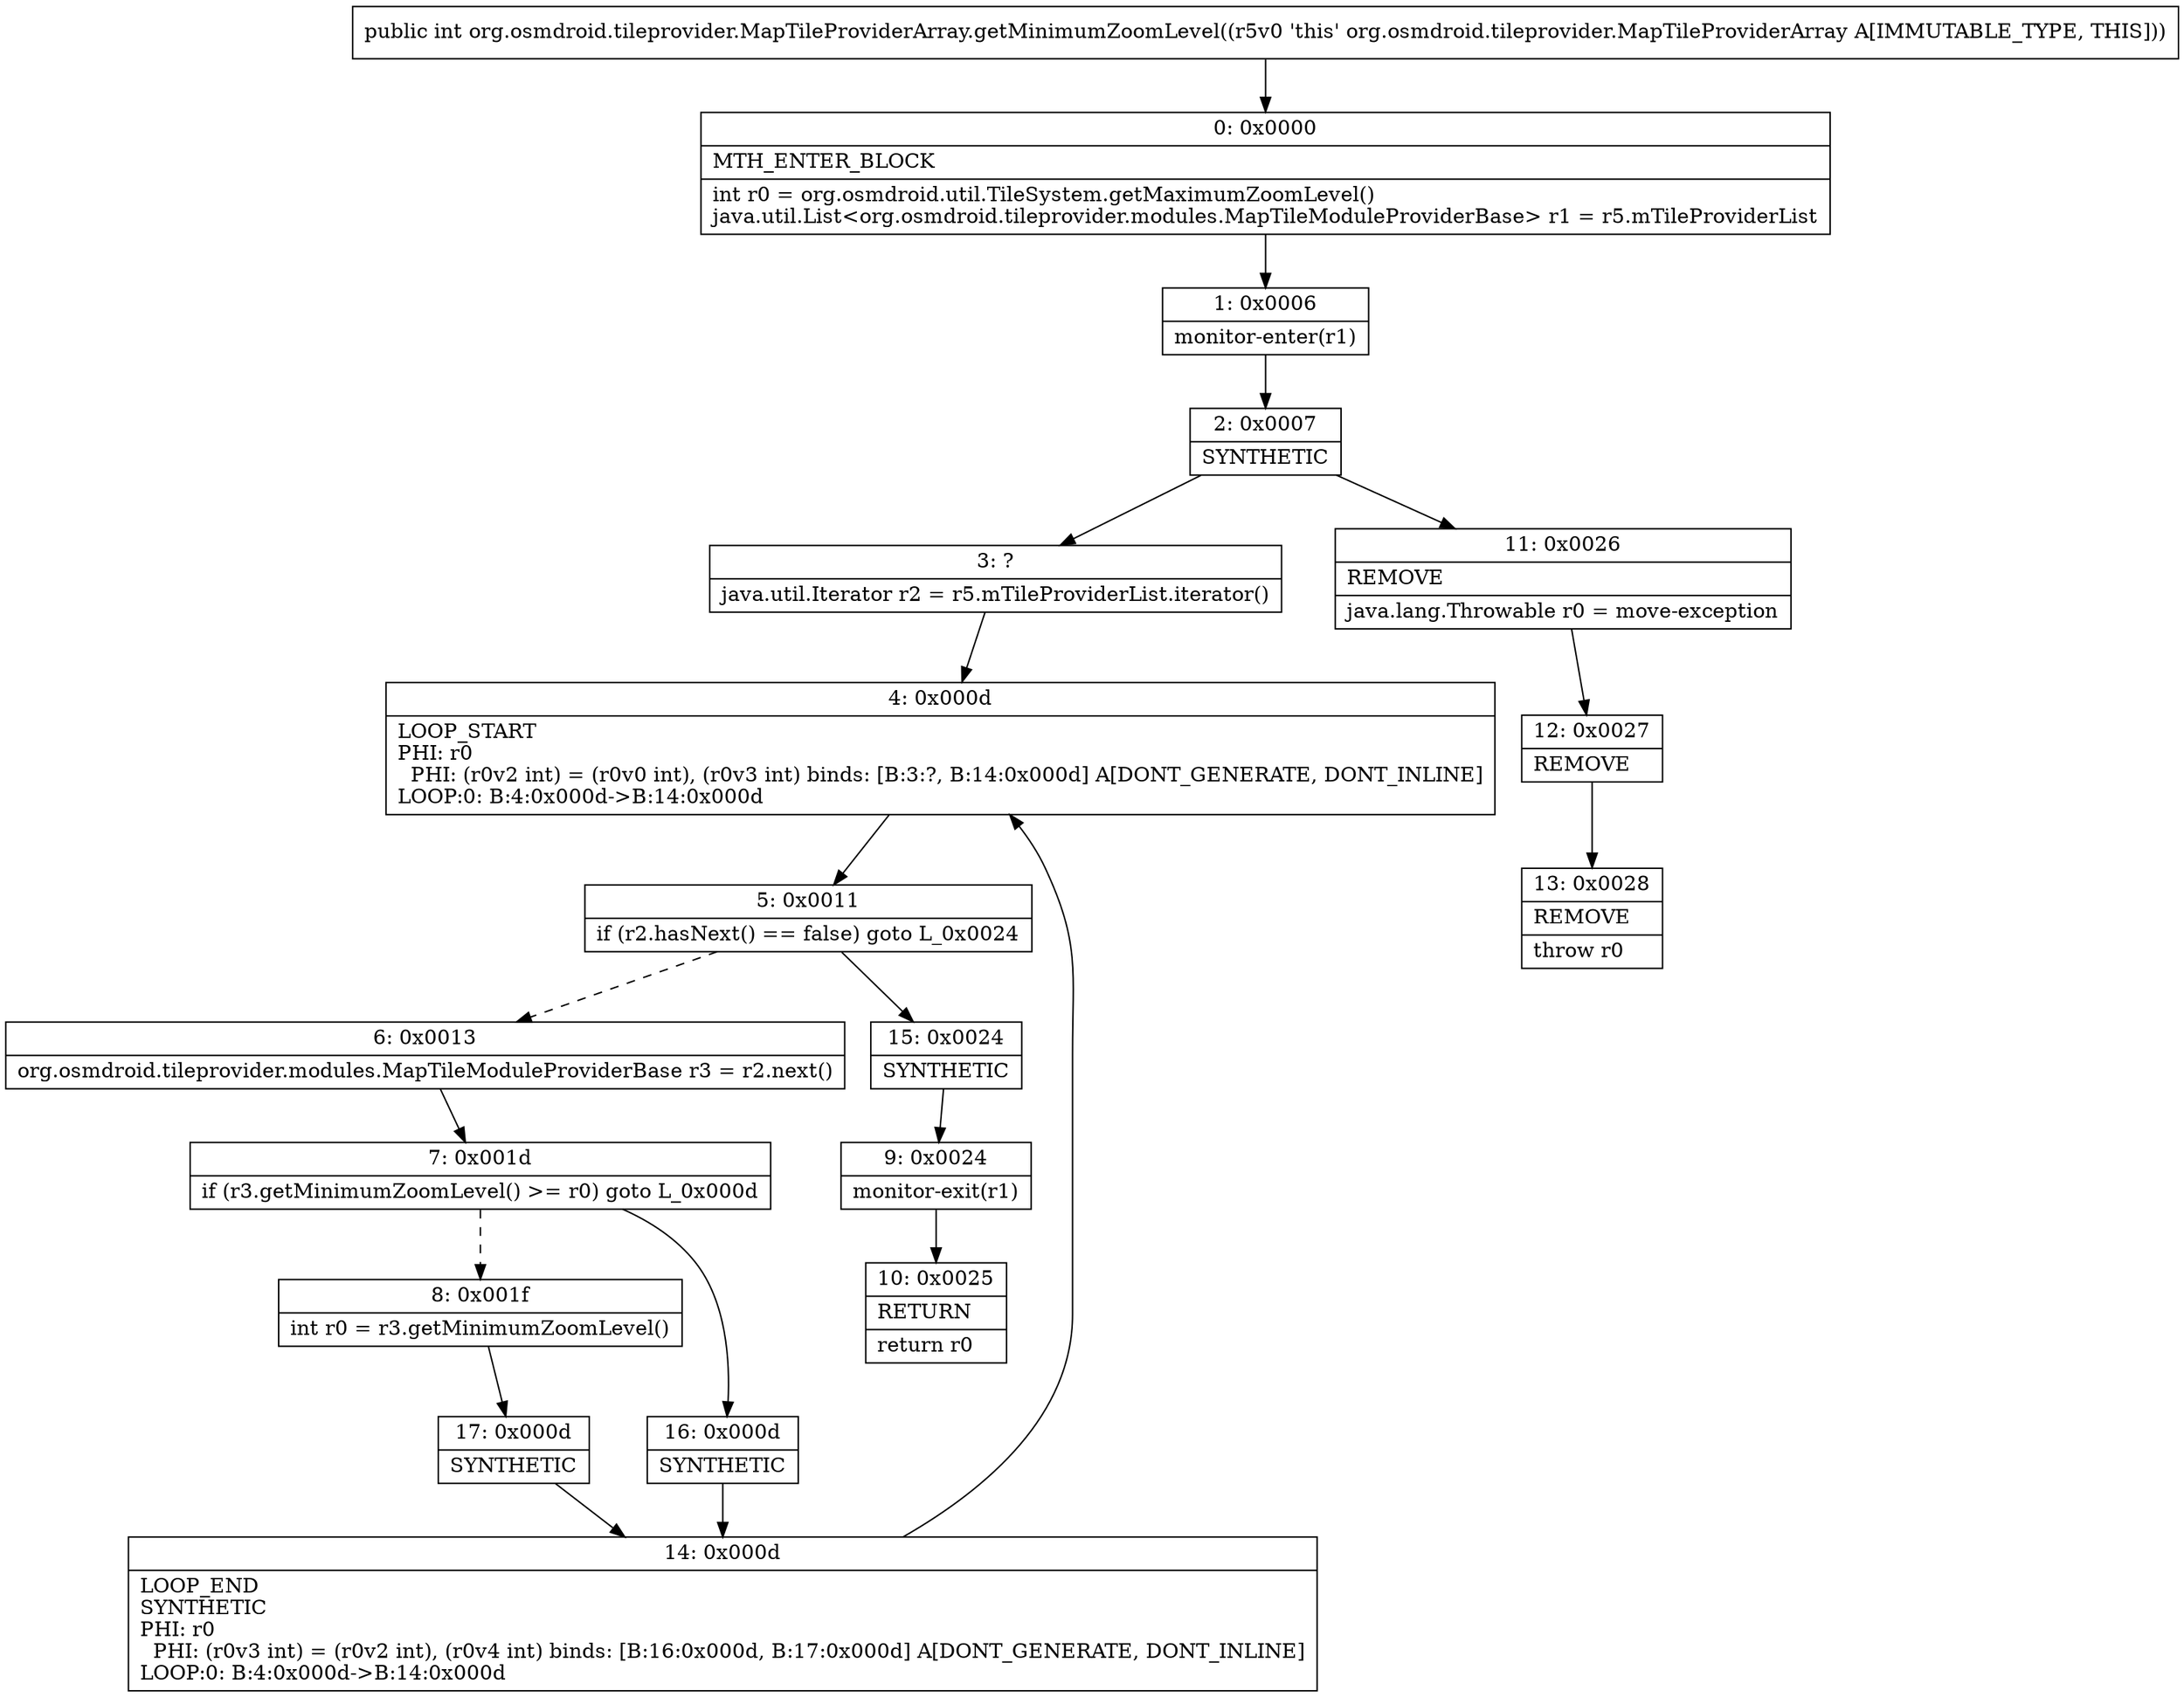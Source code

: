 digraph "CFG fororg.osmdroid.tileprovider.MapTileProviderArray.getMinimumZoomLevel()I" {
Node_0 [shape=record,label="{0\:\ 0x0000|MTH_ENTER_BLOCK\l|int r0 = org.osmdroid.util.TileSystem.getMaximumZoomLevel()\ljava.util.List\<org.osmdroid.tileprovider.modules.MapTileModuleProviderBase\> r1 = r5.mTileProviderList\l}"];
Node_1 [shape=record,label="{1\:\ 0x0006|monitor\-enter(r1)\l}"];
Node_2 [shape=record,label="{2\:\ 0x0007|SYNTHETIC\l}"];
Node_3 [shape=record,label="{3\:\ ?|java.util.Iterator r2 = r5.mTileProviderList.iterator()\l}"];
Node_4 [shape=record,label="{4\:\ 0x000d|LOOP_START\lPHI: r0 \l  PHI: (r0v2 int) = (r0v0 int), (r0v3 int) binds: [B:3:?, B:14:0x000d] A[DONT_GENERATE, DONT_INLINE]\lLOOP:0: B:4:0x000d\-\>B:14:0x000d\l}"];
Node_5 [shape=record,label="{5\:\ 0x0011|if (r2.hasNext() == false) goto L_0x0024\l}"];
Node_6 [shape=record,label="{6\:\ 0x0013|org.osmdroid.tileprovider.modules.MapTileModuleProviderBase r3 = r2.next()\l}"];
Node_7 [shape=record,label="{7\:\ 0x001d|if (r3.getMinimumZoomLevel() \>= r0) goto L_0x000d\l}"];
Node_8 [shape=record,label="{8\:\ 0x001f|int r0 = r3.getMinimumZoomLevel()\l}"];
Node_9 [shape=record,label="{9\:\ 0x0024|monitor\-exit(r1)\l}"];
Node_10 [shape=record,label="{10\:\ 0x0025|RETURN\l|return r0\l}"];
Node_11 [shape=record,label="{11\:\ 0x0026|REMOVE\l|java.lang.Throwable r0 = move\-exception\l}"];
Node_12 [shape=record,label="{12\:\ 0x0027|REMOVE\l}"];
Node_13 [shape=record,label="{13\:\ 0x0028|REMOVE\l|throw r0\l}"];
Node_14 [shape=record,label="{14\:\ 0x000d|LOOP_END\lSYNTHETIC\lPHI: r0 \l  PHI: (r0v3 int) = (r0v2 int), (r0v4 int) binds: [B:16:0x000d, B:17:0x000d] A[DONT_GENERATE, DONT_INLINE]\lLOOP:0: B:4:0x000d\-\>B:14:0x000d\l}"];
Node_15 [shape=record,label="{15\:\ 0x0024|SYNTHETIC\l}"];
Node_16 [shape=record,label="{16\:\ 0x000d|SYNTHETIC\l}"];
Node_17 [shape=record,label="{17\:\ 0x000d|SYNTHETIC\l}"];
MethodNode[shape=record,label="{public int org.osmdroid.tileprovider.MapTileProviderArray.getMinimumZoomLevel((r5v0 'this' org.osmdroid.tileprovider.MapTileProviderArray A[IMMUTABLE_TYPE, THIS])) }"];
MethodNode -> Node_0;
Node_0 -> Node_1;
Node_1 -> Node_2;
Node_2 -> Node_3;
Node_2 -> Node_11;
Node_3 -> Node_4;
Node_4 -> Node_5;
Node_5 -> Node_6[style=dashed];
Node_5 -> Node_15;
Node_6 -> Node_7;
Node_7 -> Node_8[style=dashed];
Node_7 -> Node_16;
Node_8 -> Node_17;
Node_9 -> Node_10;
Node_11 -> Node_12;
Node_12 -> Node_13;
Node_14 -> Node_4;
Node_15 -> Node_9;
Node_16 -> Node_14;
Node_17 -> Node_14;
}

